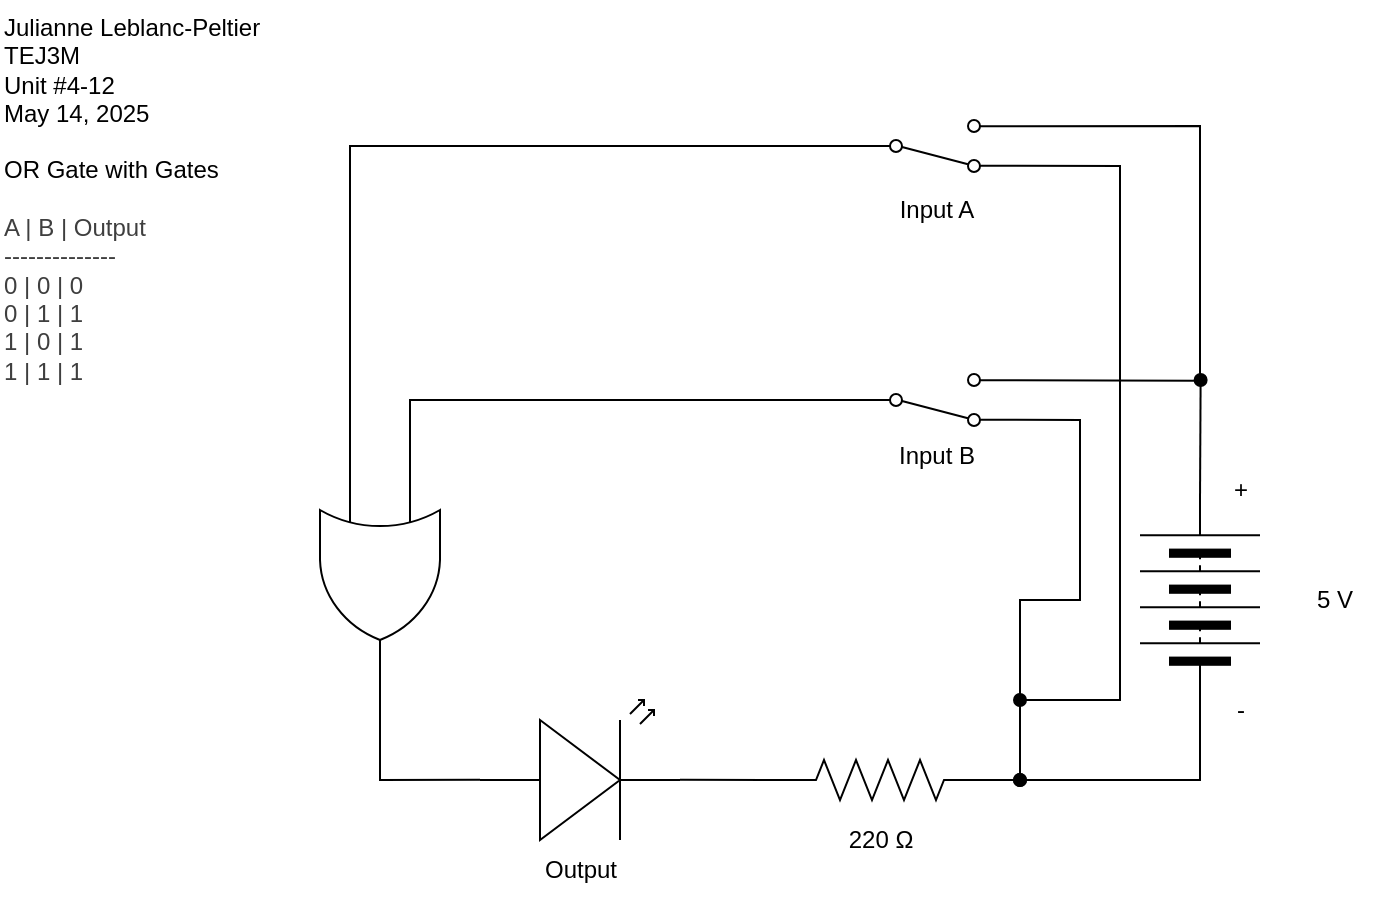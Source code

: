 <mxfile>
    <diagram id="vu-779M0BEpzIcPg-uwI" name="Page-1">
        <mxGraphModel dx="702" dy="442" grid="1" gridSize="10" guides="1" tooltips="1" connect="1" arrows="1" fold="1" page="1" pageScale="1" pageWidth="827" pageHeight="1169" math="0" shadow="0">
            <root>
                <mxCell id="0"/>
                <mxCell id="1" parent="0"/>
                <mxCell id="2" style="edgeStyle=none;html=1;rounded=0;curved=0;endArrow=none;endFill=0;startArrow=oval;startFill=1;entryX=1;entryY=0.88;entryDx=0;entryDy=0;" edge="1" parent="1" target="14">
                    <mxGeometry relative="1" as="geometry">
                        <mxPoint x="650" y="370" as="targetPoint"/>
                        <mxPoint x="650" y="540" as="sourcePoint"/>
                        <Array as="points">
                            <mxPoint x="650" y="450"/>
                            <mxPoint x="680" y="450"/>
                            <mxPoint x="680" y="360"/>
                        </Array>
                    </mxGeometry>
                </mxCell>
                <mxCell id="3" style="edgeStyle=none;html=1;exitX=1;exitY=0.5;exitDx=0;exitDy=0;endArrow=oval;endFill=1;" edge="1" parent="1" source="4">
                    <mxGeometry relative="1" as="geometry">
                        <mxPoint x="740.308" y="340" as="targetPoint"/>
                    </mxGeometry>
                </mxCell>
                <mxCell id="4" value="" style="pointerEvents=1;verticalLabelPosition=bottom;shadow=0;dashed=0;align=center;html=1;verticalAlign=top;shape=mxgraph.electrical.miscellaneous.batteryStack;rotation=-90;" vertex="1" parent="1">
                    <mxGeometry x="690" y="420" width="100" height="60" as="geometry"/>
                </mxCell>
                <mxCell id="5" value="" style="verticalLabelPosition=bottom;shadow=0;dashed=0;align=center;html=1;verticalAlign=top;shape=mxgraph.electrical.opto_electronics.led_2;pointerEvents=1;rotation=0;" vertex="1" parent="1">
                    <mxGeometry x="380" y="500" width="100" height="70" as="geometry"/>
                </mxCell>
                <mxCell id="6" value="Output" style="text;html=1;align=center;verticalAlign=middle;resizable=0;points=[];autosize=1;strokeColor=none;fillColor=none;" vertex="1" parent="1">
                    <mxGeometry x="400" y="570" width="60" height="30" as="geometry"/>
                </mxCell>
                <mxCell id="7" value="5 V" style="text;html=1;align=center;verticalAlign=middle;resizable=0;points=[];autosize=1;strokeColor=none;fillColor=none;" vertex="1" parent="1">
                    <mxGeometry x="787" y="435" width="40" height="30" as="geometry"/>
                </mxCell>
                <mxCell id="8" value="+" style="text;html=1;align=center;verticalAlign=middle;resizable=0;points=[];autosize=1;strokeColor=none;fillColor=none;" vertex="1" parent="1">
                    <mxGeometry x="745" y="380" width="30" height="30" as="geometry"/>
                </mxCell>
                <mxCell id="9" style="edgeStyle=none;html=1;exitX=0;exitY=0.5;exitDx=0;exitDy=0;rounded=0;curved=0;endArrow=none;endFill=0;" edge="1" parent="1" source="4">
                    <mxGeometry relative="1" as="geometry">
                        <mxPoint x="650" y="540" as="targetPoint"/>
                        <Array as="points">
                            <mxPoint x="740" y="540"/>
                        </Array>
                    </mxGeometry>
                </mxCell>
                <mxCell id="10" value="-" style="text;html=1;align=center;verticalAlign=middle;resizable=0;points=[];autosize=1;strokeColor=none;fillColor=none;" vertex="1" parent="1">
                    <mxGeometry x="745" y="490" width="30" height="30" as="geometry"/>
                </mxCell>
                <mxCell id="11" value="Julianne Leblanc-Peltier&lt;div&gt;TEJ3M&lt;/div&gt;&lt;div&gt;Unit #4-12&lt;/div&gt;&lt;div&gt;May 14, 2025&lt;/div&gt;" style="text;html=1;align=left;verticalAlign=middle;resizable=0;points=[];autosize=1;strokeColor=none;fillColor=none;" vertex="1" parent="1">
                    <mxGeometry x="140" y="150" width="150" height="70" as="geometry"/>
                </mxCell>
                <mxCell id="12" value="Input B" style="text;html=1;align=center;verticalAlign=middle;resizable=0;points=[];autosize=1;strokeColor=none;fillColor=none;" vertex="1" parent="1">
                    <mxGeometry x="577.5" y="363" width="60" height="30" as="geometry"/>
                </mxCell>
                <mxCell id="13" style="edgeStyle=none;html=1;exitX=1;exitY=0.12;exitDx=0;exitDy=0;endArrow=none;endFill=0;" edge="1" parent="1" source="14">
                    <mxGeometry relative="1" as="geometry">
                        <mxPoint x="740" y="340.385" as="targetPoint"/>
                    </mxGeometry>
                </mxCell>
                <mxCell id="14" value="" style="html=1;shape=mxgraph.electrical.electro-mechanical.twoWaySwitch;aspect=fixed;elSwitchState=2;flipV=1;" vertex="1" parent="1">
                    <mxGeometry x="570" y="337" width="75" height="26" as="geometry"/>
                </mxCell>
                <mxCell id="15" value="&lt;span style=&quot;color: rgb(0, 0, 0);&quot;&gt;OR Gate with Gates&lt;/span&gt;&lt;div&gt;&lt;font color=&quot;#000000&quot;&gt;&lt;br&gt;&lt;/font&gt;&lt;div style=&quot;color: rgb(63, 63, 63); scrollbar-color: rgb(226, 226, 226) rgb(251, 251, 251);&quot;&gt;&lt;span style=&quot;scrollbar-color: rgb(226, 226, 226) rgb(251, 251, 251); background-color: transparent; color: rgb(63, 63, 63);&quot;&gt;A | B | Output&lt;/span&gt;&lt;div style=&quot;color: rgb(63, 63, 63); scrollbar-color: rgb(226, 226, 226) rgb(251, 251, 251);&quot;&gt;--------------&lt;/div&gt;&lt;div style=&quot;color: rgb(63, 63, 63); scrollbar-color: rgb(226, 226, 226) rgb(251, 251, 251);&quot;&gt;0 | 0 | 0&lt;/div&gt;&lt;div style=&quot;color: rgb(63, 63, 63); scrollbar-color: rgb(226, 226, 226) rgb(251, 251, 251);&quot;&gt;0 | 1 | 1&lt;/div&gt;&lt;/div&gt;&lt;div style=&quot;color: rgb(63, 63, 63); scrollbar-color: rgb(226, 226, 226) rgb(251, 251, 251);&quot;&gt;1 | 0 | 1&lt;/div&gt;&lt;div style=&quot;color: rgb(63, 63, 63); scrollbar-color: rgb(226, 226, 226) rgb(251, 251, 251);&quot;&gt;1 | 1 | 1&lt;/div&gt;&lt;/div&gt;" style="text;html=1;align=left;verticalAlign=middle;resizable=0;points=[];autosize=1;strokeColor=none;fillColor=none;" vertex="1" parent="1">
                    <mxGeometry x="140" y="220" width="130" height="130" as="geometry"/>
                </mxCell>
                <mxCell id="16" style="edgeStyle=none;html=1;exitX=0;exitY=0.5;exitDx=0;exitDy=0;exitPerimeter=0;endArrow=oval;endFill=1;" edge="1" parent="1" source="17">
                    <mxGeometry relative="1" as="geometry">
                        <mxPoint x="650" y="540" as="targetPoint"/>
                    </mxGeometry>
                </mxCell>
                <mxCell id="17" value="" style="pointerEvents=1;verticalLabelPosition=bottom;shadow=0;dashed=0;align=center;html=1;verticalAlign=top;shape=mxgraph.electrical.resistors.resistor_2;rotation=-180;" vertex="1" parent="1">
                    <mxGeometry x="530" y="530" width="100" height="20" as="geometry"/>
                </mxCell>
                <mxCell id="18" value="220 Ω" style="text;html=1;align=center;verticalAlign=middle;resizable=0;points=[];autosize=1;strokeColor=none;fillColor=none;" vertex="1" parent="1">
                    <mxGeometry x="550" y="555" width="60" height="30" as="geometry"/>
                </mxCell>
                <mxCell id="19" style="edgeStyle=none;html=1;exitX=1;exitY=0.57;exitDx=0;exitDy=0;exitPerimeter=0;entryX=1;entryY=0.5;entryDx=0;entryDy=0;entryPerimeter=0;endArrow=none;endFill=0;" edge="1" parent="1" source="5" target="17">
                    <mxGeometry relative="1" as="geometry">
                        <mxPoint x="530" y="550" as="targetPoint"/>
                    </mxGeometry>
                </mxCell>
                <mxCell id="20" style="edgeStyle=none;html=1;exitX=1;exitY=0.5;exitDx=0;exitDy=0;exitPerimeter=0;entryX=0;entryY=0.57;entryDx=0;entryDy=0;entryPerimeter=0;rounded=0;curved=0;endArrow=none;endFill=0;" edge="1" parent="1" target="5">
                    <mxGeometry relative="1" as="geometry">
                        <Array as="points">
                            <mxPoint x="330" y="540"/>
                        </Array>
                        <mxPoint x="330" y="490" as="sourcePoint"/>
                    </mxGeometry>
                </mxCell>
                <mxCell id="21" style="edgeStyle=none;html=1;exitX=0;exitY=0.5;exitDx=0;exitDy=0;entryX=0;entryY=0.25;entryDx=0;entryDy=0;entryPerimeter=0;rounded=0;curved=0;endArrow=none;endFill=0;" edge="1" parent="1" source="14">
                    <mxGeometry relative="1" as="geometry">
                        <Array as="points">
                            <mxPoint x="345" y="350"/>
                        </Array>
                        <mxPoint x="345" y="390" as="targetPoint"/>
                    </mxGeometry>
                </mxCell>
                <mxCell id="22" style="edgeStyle=none;html=1;exitX=0;exitY=0.75;exitDx=0;exitDy=0;exitPerimeter=0;entryX=0;entryY=0.5;entryDx=0;entryDy=0;rounded=0;curved=0;endArrow=none;endFill=0;" edge="1" parent="1" target="26">
                    <mxGeometry relative="1" as="geometry">
                        <Array as="points">
                            <mxPoint x="315" y="223"/>
                        </Array>
                        <mxPoint x="315" y="390" as="sourcePoint"/>
                    </mxGeometry>
                </mxCell>
                <mxCell id="24" style="edgeStyle=none;html=1;exitX=1;exitY=0.12;exitDx=0;exitDy=0;rounded=0;curved=0;endArrow=none;endFill=0;" edge="1" parent="1" source="26">
                    <mxGeometry relative="1" as="geometry">
                        <mxPoint x="740" y="340" as="targetPoint"/>
                        <Array as="points">
                            <mxPoint x="740" y="213"/>
                        </Array>
                    </mxGeometry>
                </mxCell>
                <mxCell id="25" style="edgeStyle=none;html=1;exitX=1;exitY=0.88;exitDx=0;exitDy=0;rounded=0;curved=0;endArrow=oval;endFill=1;" edge="1" parent="1" source="26">
                    <mxGeometry relative="1" as="geometry">
                        <mxPoint x="650" y="500.0" as="targetPoint"/>
                        <Array as="points">
                            <mxPoint x="700" y="233"/>
                            <mxPoint x="700" y="500"/>
                        </Array>
                    </mxGeometry>
                </mxCell>
                <mxCell id="26" value="" style="html=1;shape=mxgraph.electrical.electro-mechanical.twoWaySwitch;aspect=fixed;elSwitchState=2;flipV=1;" vertex="1" parent="1">
                    <mxGeometry x="570" y="210" width="75" height="26" as="geometry"/>
                </mxCell>
                <mxCell id="27" value="Input A" style="text;html=1;align=center;verticalAlign=middle;resizable=0;points=[];autosize=1;strokeColor=none;fillColor=none;" vertex="1" parent="1">
                    <mxGeometry x="577.5" y="240" width="60" height="30" as="geometry"/>
                </mxCell>
                <mxCell id="28" value="" style="verticalLabelPosition=bottom;shadow=0;dashed=0;align=center;html=1;verticalAlign=top;shape=mxgraph.electrical.logic_gates.logic_gate;operation=or;rotation=90;" vertex="1" parent="1">
                    <mxGeometry x="280" y="410" width="100" height="60" as="geometry"/>
                </mxCell>
            </root>
        </mxGraphModel>
    </diagram>
</mxfile>